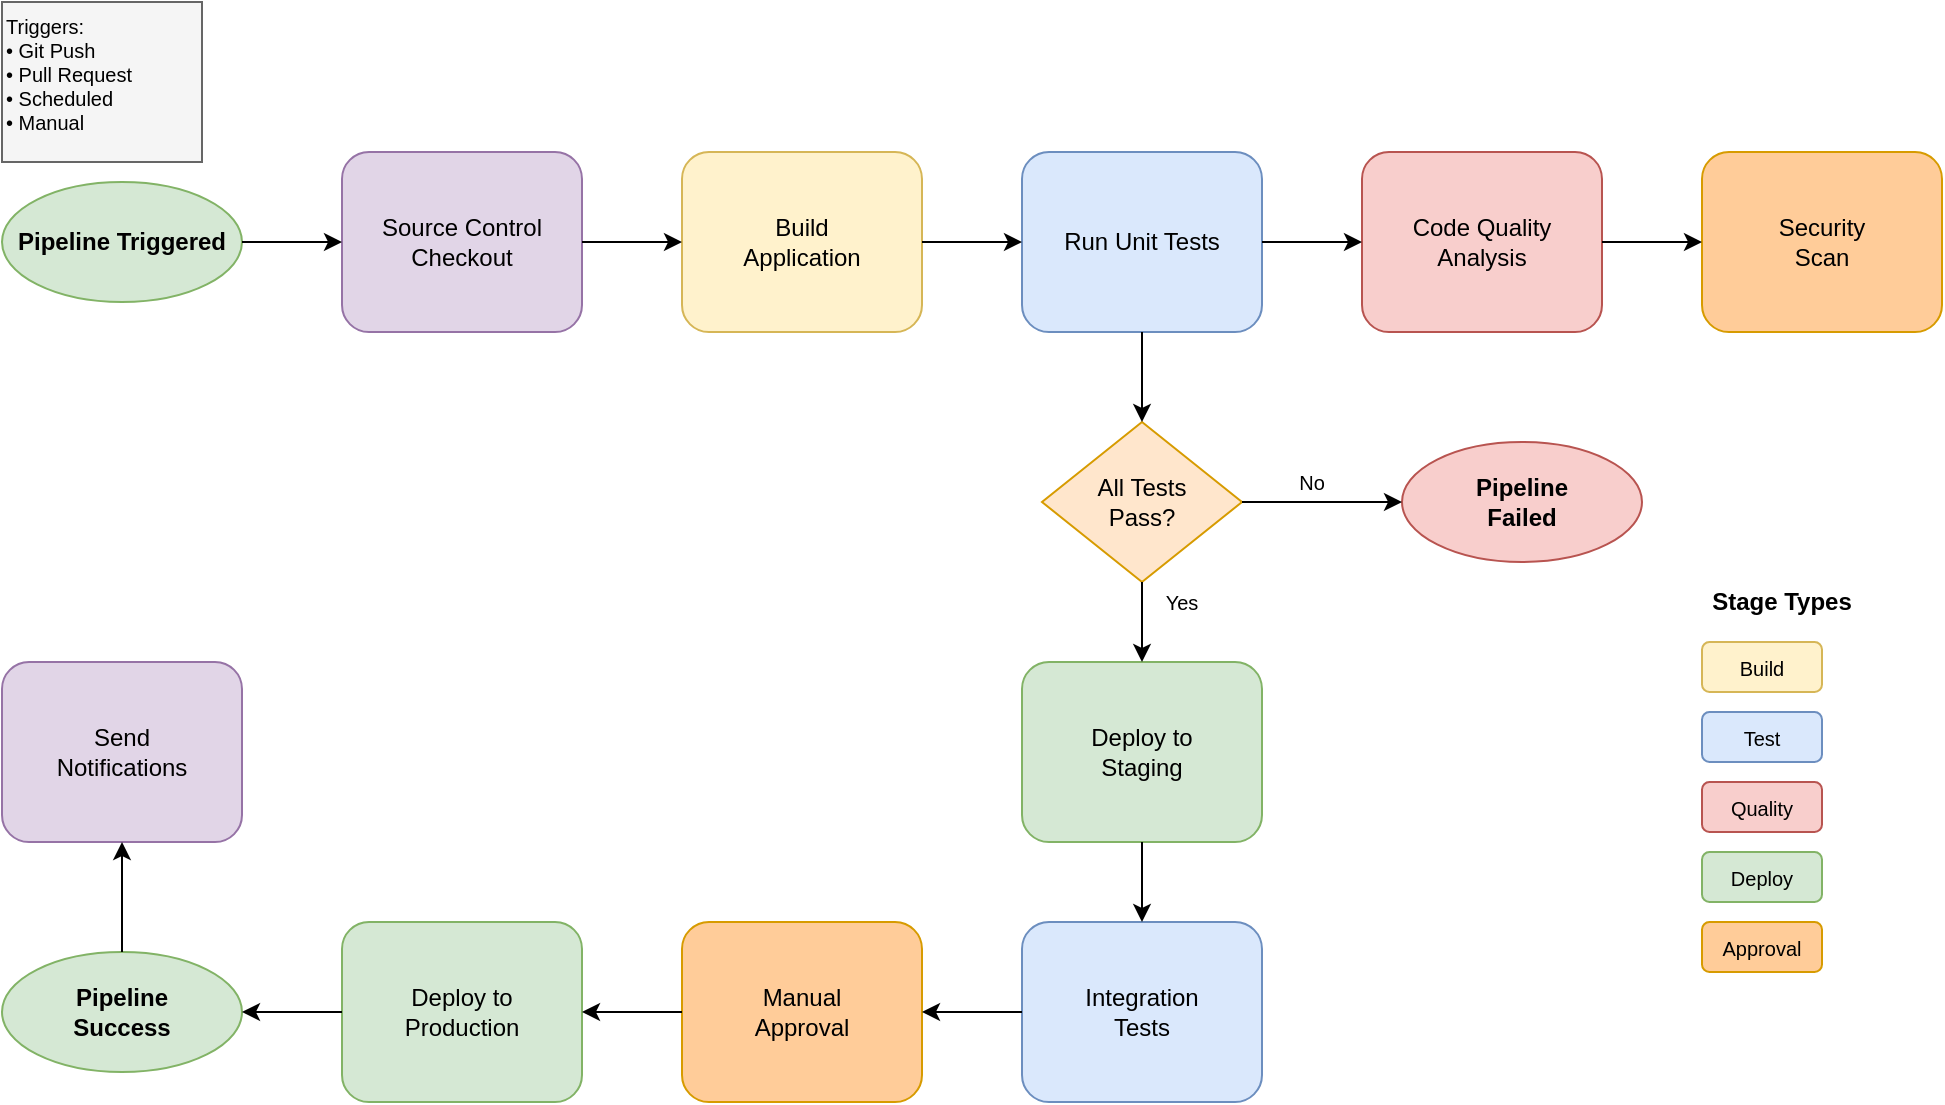 <mxfile version="24.7.17">
  <diagram name="Jenkins Pipeline" id="jenkins-pipeline-flow">
    <mxGraphModel dx="1422" dy="794" grid="1" gridSize="10" guides="1" tooltips="1" connect="1" arrows="1" fold="1" page="1" pageScale="1" pageWidth="1169" pageHeight="827" math="0" shadow="0">
      <root>
        <mxCell id="0" />
        <mxCell id="1" parent="0" />
        
        <!-- Pipeline Start -->
        <mxCell id="start" value="Pipeline Triggered" style="ellipse;whiteSpace=wrap;html=1;fillColor=#d5e8d4;strokeColor=#82b366;fontSize=12;fontStyle=1;" vertex="1" parent="1">
          <mxGeometry x="50" y="100" width="120" height="60" as="geometry" />
        </mxCell>
        
        <!-- Source Control -->
        <mxCell id="scm" value="Source Control&#xa;Checkout" style="rounded=1;whiteSpace=wrap;html=1;fillColor=#e1d5e7;strokeColor=#9673a6;fontSize=12;" vertex="1" parent="1">
          <mxGeometry x="220" y="85" width="120" height="90" as="geometry" />
        </mxCell>
        
        <!-- Build Stage -->
        <mxCell id="build" value="Build&#xa;Application" style="rounded=1;whiteSpace=wrap;html=1;fillColor=#fff2cc;strokeColor=#d6b656;fontSize=12;" vertex="1" parent="1">
          <mxGeometry x="390" y="85" width="120" height="90" as="geometry" />
        </mxCell>
        
        <!-- Unit Tests -->
        <mxCell id="unit-tests" value="Run Unit Tests" style="rounded=1;whiteSpace=wrap;html=1;fillColor=#dae8fc;strokeColor=#6c8ebf;fontSize=12;" vertex="1" parent="1">
          <mxGeometry x="560" y="85" width="120" height="90" as="geometry" />
        </mxCell>
        
        <!-- Code Analysis -->
        <mxCell id="code-analysis" value="Code Quality&#xa;Analysis" style="rounded=1;whiteSpace=wrap;html=1;fillColor=#f8cecc;strokeColor=#b85450;fontSize=12;" vertex="1" parent="1">
          <mxGeometry x="730" y="85" width="120" height="90" as="geometry" />
        </mxCell>
        
        <!-- Security Scan -->
        <mxCell id="security-scan" value="Security&#xa;Scan" style="rounded=1;whiteSpace=wrap;html=1;fillColor=#ffcc99;strokeColor=#d79b00;fontSize=12;" vertex="1" parent="1">
          <mxGeometry x="900" y="85" width="120" height="90" as="geometry" />
        </mxCell>
        
        <!-- Decision Diamond -->
        <mxCell id="tests-pass" value="All Tests&#xa;Pass?" style="rhombus;whiteSpace=wrap;html=1;fillColor=#ffe6cc;strokeColor=#d79b00;fontSize=12;" vertex="1" parent="1">
          <mxGeometry x="570" y="220" width="100" height="80" as="geometry" />
        </mxCell>
        
        <!-- Deploy to Staging -->
        <mxCell id="deploy-staging" value="Deploy to&#xa;Staging" style="rounded=1;whiteSpace=wrap;html=1;fillColor=#d5e8d4;strokeColor=#82b366;fontSize=12;" vertex="1" parent="1">
          <mxGeometry x="560" y="340" width="120" height="90" as="geometry" />
        </mxCell>
        
        <!-- Integration Tests -->
        <mxCell id="integration-tests" value="Integration&#xa;Tests" style="rounded=1;whiteSpace=wrap;html=1;fillColor=#dae8fc;strokeColor=#6c8ebf;fontSize=12;" vertex="1" parent="1">
          <mxGeometry x="560" y="470" width="120" height="90" as="geometry" />
        </mxCell>
        
        <!-- Approval Gate -->
        <mxCell id="approval" value="Manual&#xa;Approval" style="rounded=1;whiteSpace=wrap;html=1;fillColor=#ffcc99;strokeColor=#d79b00;fontSize=12;" vertex="1" parent="1">
          <mxGeometry x="390" y="470" width="120" height="90" as="geometry" />
        </mxCell>
        
        <!-- Deploy to Production -->
        <mxCell id="deploy-prod" value="Deploy to&#xa;Production" style="rounded=1;whiteSpace=wrap;html=1;fillColor=#d5e8d4;strokeColor=#82b366;fontSize=12;" vertex="1" parent="1">
          <mxGeometry x="220" y="470" width="120" height="90" as="geometry" />
        </mxCell>
        
        <!-- Success End -->
        <mxCell id="success" value="Pipeline&#xa;Success" style="ellipse;whiteSpace=wrap;html=1;fillColor=#d5e8d4;strokeColor=#82b366;fontSize=12;fontStyle=1;" vertex="1" parent="1">
          <mxGeometry x="50" y="485" width="120" height="60" as="geometry" />
        </mxCell>
        
        <!-- Failure End -->
        <mxCell id="failure" value="Pipeline&#xa;Failed" style="ellipse;whiteSpace=wrap;html=1;fillColor=#f8cecc;strokeColor=#b85450;fontSize=12;fontStyle=1;" vertex="1" parent="1">
          <mxGeometry x="750" y="230" width="120" height="60" as="geometry" />
        </mxCell>
        
        <!-- Notification -->
        <mxCell id="notification" value="Send&#xa;Notifications" style="rounded=1;whiteSpace=wrap;html=1;fillColor=#e1d5e7;strokeColor=#9673a6;fontSize=12;" vertex="1" parent="1">
          <mxGeometry x="50" y="340" width="120" height="90" as="geometry" />
        </mxCell>
        
        <!-- Arrows -->
        <mxCell id="arrow1" style="edgeStyle=orthogonalEdgeStyle;rounded=0;orthogonalLoop=1;jettySize=auto;html=1;exitX=1;exitY=0.5;exitDx=0;exitDy=0;entryX=0;entryY=0.5;entryDx=0;entryDy=0;" edge="1" parent="1" source="start" target="scm">
          <mxGeometry relative="1" as="geometry" />
        </mxCell>
        
        <mxCell id="arrow2" style="edgeStyle=orthogonalEdgeStyle;rounded=0;orthogonalLoop=1;jettySize=auto;html=1;exitX=1;exitY=0.5;exitDx=0;exitDy=0;entryX=0;entryY=0.5;entryDx=0;entryDy=0;" edge="1" parent="1" source="scm" target="build">
          <mxGeometry relative="1" as="geometry" />
        </mxCell>
        
        <mxCell id="arrow3" style="edgeStyle=orthogonalEdgeStyle;rounded=0;orthogonalLoop=1;jettySize=auto;html=1;exitX=1;exitY=0.5;exitDx=0;exitDy=0;entryX=0;entryY=0.5;entryDx=0;entryDy=0;" edge="1" parent="1" source="build" target="unit-tests">
          <mxGeometry relative="1" as="geometry" />
        </mxCell>
        
        <mxCell id="arrow4" style="edgeStyle=orthogonalEdgeStyle;rounded=0;orthogonalLoop=1;jettySize=auto;html=1;exitX=1;exitY=0.5;exitDx=0;exitDy=0;entryX=0;entryY=0.5;entryDx=0;entryDy=0;" edge="1" parent="1" source="unit-tests" target="code-analysis">
          <mxGeometry relative="1" as="geometry" />
        </mxCell>
        
        <mxCell id="arrow5" style="edgeStyle=orthogonalEdgeStyle;rounded=0;orthogonalLoop=1;jettySize=auto;html=1;exitX=1;exitY=0.5;exitDx=0;exitDy=0;entryX=0;entryY=0.5;entryDx=0;entryDy=0;" edge="1" parent="1" source="code-analysis" target="security-scan">
          <mxGeometry relative="1" as="geometry" />
        </mxCell>
        
        <mxCell id="arrow6" style="edgeStyle=orthogonalEdgeStyle;rounded=0;orthogonalLoop=1;jettySize=auto;html=1;exitX=0.5;exitY=1;exitDx=0;exitDy=0;entryX=0.5;entryY=0;entryDx=0;entryDy=0;" edge="1" parent="1" source="unit-tests" target="tests-pass">
          <mxGeometry relative="1" as="geometry" />
        </mxCell>
        
        <mxCell id="arrow7" style="edgeStyle=orthogonalEdgeStyle;rounded=0;orthogonalLoop=1;jettySize=auto;html=1;exitX=0.5;exitY=1;exitDx=0;exitDy=0;entryX=0.5;entryY=0;entryDx=0;entryDy=0;" edge="1" parent="1" source="tests-pass" target="deploy-staging">
          <mxGeometry relative="1" as="geometry" />
        </mxCell>
        
        <mxCell id="arrow8" style="edgeStyle=orthogonalEdgeStyle;rounded=0;orthogonalLoop=1;jettySize=auto;html=1;exitX=1;exitY=0.5;exitDx=0;exitDy=0;entryX=0;entryY=0.5;entryDx=0;entryDy=0;" edge="1" parent="1" source="tests-pass" target="failure">
          <mxGeometry relative="1" as="geometry" />
        </mxCell>
        
        <mxCell id="arrow9" style="edgeStyle=orthogonalEdgeStyle;rounded=0;orthogonalLoop=1;jettySize=auto;html=1;exitX=0.5;exitY=1;exitDx=0;exitDy=0;entryX=0.5;entryY=0;entryDx=0;entryDy=0;" edge="1" parent="1" source="deploy-staging" target="integration-tests">
          <mxGeometry relative="1" as="geometry" />
        </mxCell>
        
        <mxCell id="arrow10" style="edgeStyle=orthogonalEdgeStyle;rounded=0;orthogonalLoop=1;jettySize=auto;html=1;exitX=0;exitY=0.5;exitDx=0;exitDy=0;entryX=1;entryY=0.5;entryDx=0;entryDy=0;" edge="1" parent="1" source="integration-tests" target="approval">
          <mxGeometry relative="1" as="geometry" />
        </mxCell>
        
        <mxCell id="arrow11" style="edgeStyle=orthogonalEdgeStyle;rounded=0;orthogonalLoop=1;jettySize=auto;html=1;exitX=0;exitY=0.5;exitDx=0;exitDy=0;entryX=1;entryY=0.5;entryDx=0;entryDy=0;" edge="1" parent="1" source="approval" target="deploy-prod">
          <mxGeometry relative="1" as="geometry" />
        </mxCell>
        
        <mxCell id="arrow12" style="edgeStyle=orthogonalEdgeStyle;rounded=0;orthogonalLoop=1;jettySize=auto;html=1;exitX=0;exitY=0.5;exitDx=0;exitDy=0;entryX=1;entryY=0.5;entryDx=0;entryDy=0;" edge="1" parent="1" source="deploy-prod" target="success">
          <mxGeometry relative="1" as="geometry" />
        </mxCell>
        
        <mxCell id="arrow13" style="edgeStyle=orthogonalEdgeStyle;rounded=0;orthogonalLoop=1;jettySize=auto;html=1;exitX=0.5;exitY=0;exitDx=0;exitDy=0;entryX=0.5;entryY=1;entryDx=0;entryDy=0;" edge="1" parent="1" source="success" target="notification">
          <mxGeometry relative="1" as="geometry" />
        </mxCell>
        
        <!-- Labels for arrows -->
        <mxCell id="yes-label" value="Yes" style="text;html=1;strokeColor=none;fillColor=none;align=center;verticalAlign=middle;whiteSpace=wrap;rounded=0;fontSize=10;" vertex="1" parent="1">
          <mxGeometry x="625" y="300" width="30" height="20" as="geometry" />
        </mxCell>
        
        <mxCell id="no-label" value="No" style="text;html=1;strokeColor=none;fillColor=none;align=center;verticalAlign=middle;whiteSpace=wrap;rounded=0;fontSize=10;" vertex="1" parent="1">
          <mxGeometry x="690" y="240" width="30" height="20" as="geometry" />
        </mxCell>
        
        <!-- Trigger types -->
        <mxCell id="triggers" value="Triggers:&#xa;• Git Push&#xa;• Pull Request&#xa;• Scheduled&#xa;• Manual" style="rounded=0;whiteSpace=wrap;html=1;fillColor=#f5f5f5;strokeColor=#666666;fontSize=10;align=left;verticalAlign=top;" vertex="1" parent="1">
          <mxGeometry x="50" y="10" width="100" height="80" as="geometry" />
        </mxCell>
        
        <!-- Legend -->
        <mxCell id="legend-title" value="Stage Types" style="text;html=1;strokeColor=none;fillColor=none;align=center;verticalAlign=middle;whiteSpace=wrap;rounded=0;fontSize=12;fontStyle=1;" vertex="1" parent="1">
          <mxGeometry x="900" y="300" width="80" height="20" as="geometry" />
        </mxCell>
        
        <mxCell id="legend-build" value="Build" style="rounded=1;whiteSpace=wrap;html=1;fillColor=#fff2cc;strokeColor=#d6b656;fontSize=10;" vertex="1" parent="1">
          <mxGeometry x="900" y="330" width="60" height="25" as="geometry" />
        </mxCell>
        
        <mxCell id="legend-test" value="Test" style="rounded=1;whiteSpace=wrap;html=1;fillColor=#dae8fc;strokeColor=#6c8ebf;fontSize=10;" vertex="1" parent="1">
          <mxGeometry x="900" y="365" width="60" height="25" as="geometry" />
        </mxCell>
        
        <mxCell id="legend-quality" value="Quality" style="rounded=1;whiteSpace=wrap;html=1;fillColor=#f8cecc;strokeColor=#b85450;fontSize=10;" vertex="1" parent="1">
          <mxGeometry x="900" y="400" width="60" height="25" as="geometry" />
        </mxCell>
        
        <mxCell id="legend-deploy" value="Deploy" style="rounded=1;whiteSpace=wrap;html=1;fillColor=#d5e8d4;strokeColor=#82b366;fontSize=10;" vertex="1" parent="1">
          <mxGeometry x="900" y="435" width="60" height="25" as="geometry" />
        </mxCell>
        
        <mxCell id="legend-approval" value="Approval" style="rounded=1;whiteSpace=wrap;html=1;fillColor=#ffcc99;strokeColor=#d79b00;fontSize=10;" vertex="1" parent="1">
          <mxGeometry x="900" y="470" width="60" height="25" as="geometry" />
        </mxCell>
        
      </root>
    </mxGraphModel>
  </diagram>
</mxfile>
